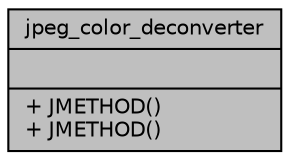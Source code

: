 digraph "jpeg_color_deconverter"
{
 // LATEX_PDF_SIZE
  bgcolor="transparent";
  edge [fontname="Helvetica",fontsize="10",labelfontname="Helvetica",labelfontsize="10"];
  node [fontname="Helvetica",fontsize="10",shape=record];
  Node1 [label="{jpeg_color_deconverter\n||+ JMETHOD()\l+ JMETHOD()\l}",height=0.2,width=0.4,color="black", fillcolor="grey75", style="filled", fontcolor="black",tooltip=" "];
}
